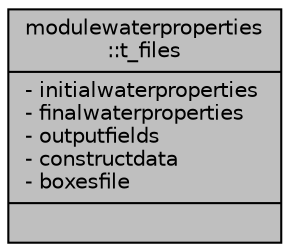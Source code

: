 digraph "modulewaterproperties::t_files"
{
 // LATEX_PDF_SIZE
  edge [fontname="Helvetica",fontsize="10",labelfontname="Helvetica",labelfontsize="10"];
  node [fontname="Helvetica",fontsize="10",shape=record];
  Node1 [label="{modulewaterproperties\l::t_files\n|- initialwaterproperties\l- finalwaterproperties\l- outputfields\l- constructdata\l- boxesfile\l|}",height=0.2,width=0.4,color="black", fillcolor="grey75", style="filled", fontcolor="black",tooltip=" "];
}
